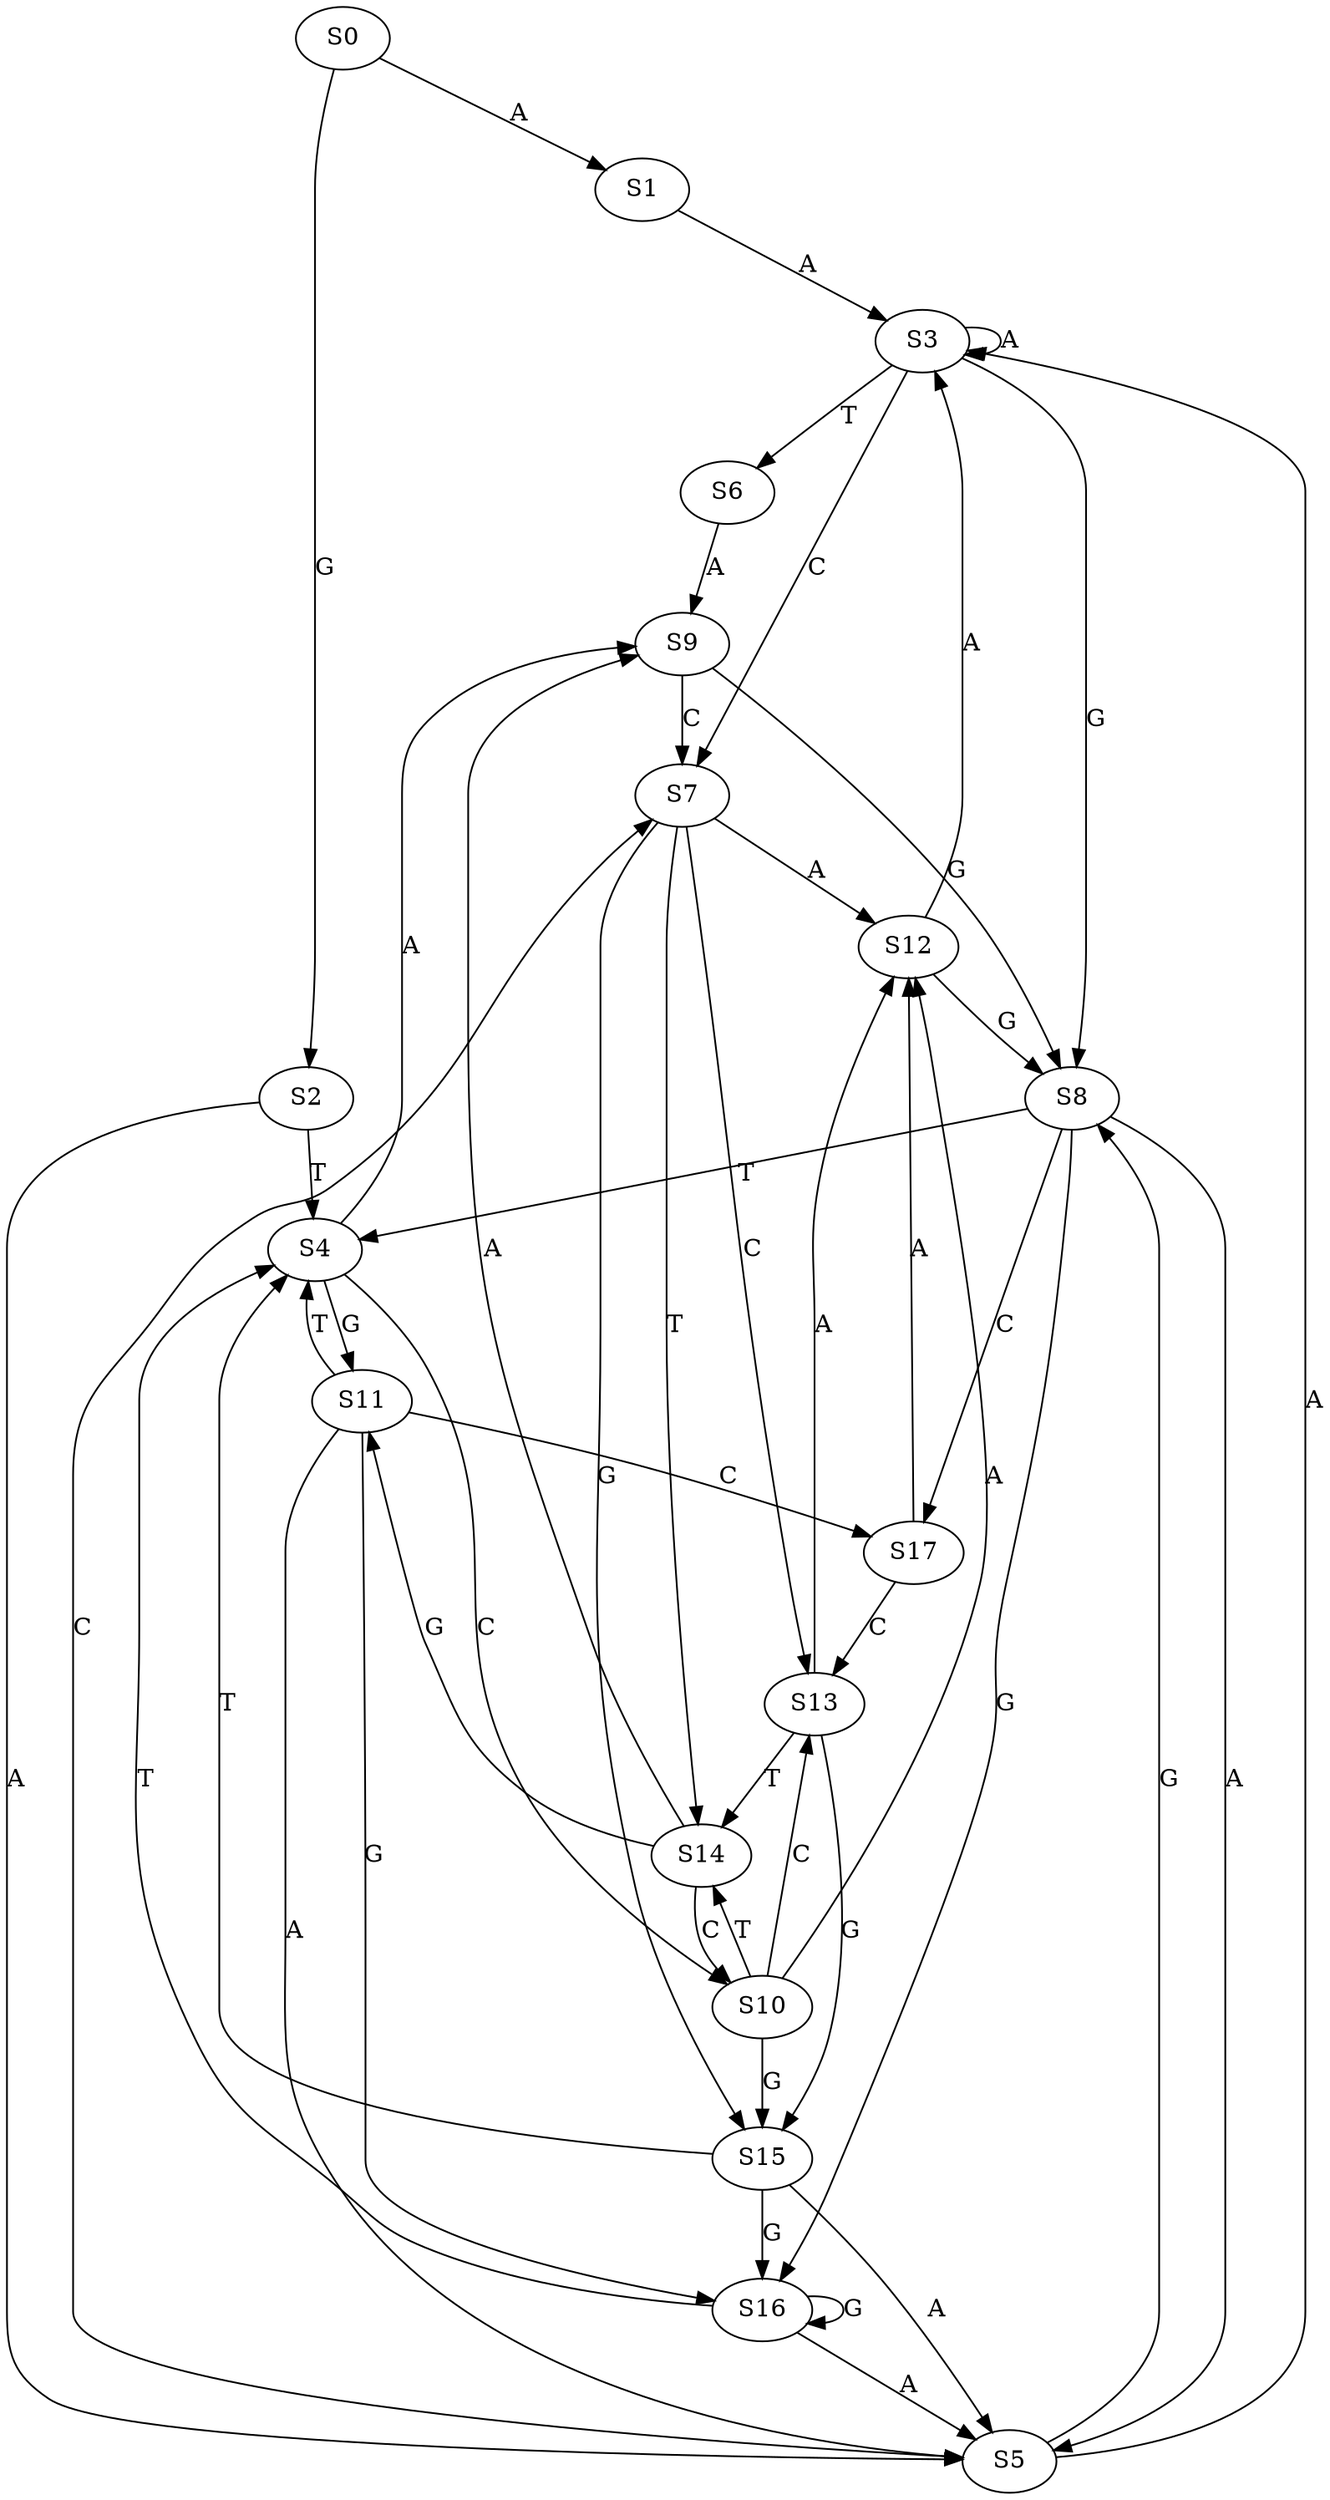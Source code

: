 strict digraph  {
	S0 -> S1 [ label = A ];
	S0 -> S2 [ label = G ];
	S1 -> S3 [ label = A ];
	S2 -> S4 [ label = T ];
	S2 -> S5 [ label = A ];
	S3 -> S6 [ label = T ];
	S3 -> S7 [ label = C ];
	S3 -> S8 [ label = G ];
	S3 -> S3 [ label = A ];
	S4 -> S9 [ label = A ];
	S4 -> S10 [ label = C ];
	S4 -> S11 [ label = G ];
	S5 -> S8 [ label = G ];
	S5 -> S3 [ label = A ];
	S5 -> S7 [ label = C ];
	S6 -> S9 [ label = A ];
	S7 -> S12 [ label = A ];
	S7 -> S13 [ label = C ];
	S7 -> S14 [ label = T ];
	S7 -> S15 [ label = G ];
	S8 -> S4 [ label = T ];
	S8 -> S16 [ label = G ];
	S8 -> S5 [ label = A ];
	S8 -> S17 [ label = C ];
	S9 -> S8 [ label = G ];
	S9 -> S7 [ label = C ];
	S10 -> S14 [ label = T ];
	S10 -> S15 [ label = G ];
	S10 -> S12 [ label = A ];
	S10 -> S13 [ label = C ];
	S11 -> S5 [ label = A ];
	S11 -> S4 [ label = T ];
	S11 -> S16 [ label = G ];
	S11 -> S17 [ label = C ];
	S12 -> S8 [ label = G ];
	S12 -> S3 [ label = A ];
	S13 -> S12 [ label = A ];
	S13 -> S14 [ label = T ];
	S13 -> S15 [ label = G ];
	S14 -> S11 [ label = G ];
	S14 -> S10 [ label = C ];
	S14 -> S9 [ label = A ];
	S15 -> S16 [ label = G ];
	S15 -> S4 [ label = T ];
	S15 -> S5 [ label = A ];
	S16 -> S5 [ label = A ];
	S16 -> S4 [ label = T ];
	S16 -> S16 [ label = G ];
	S17 -> S13 [ label = C ];
	S17 -> S12 [ label = A ];
}
